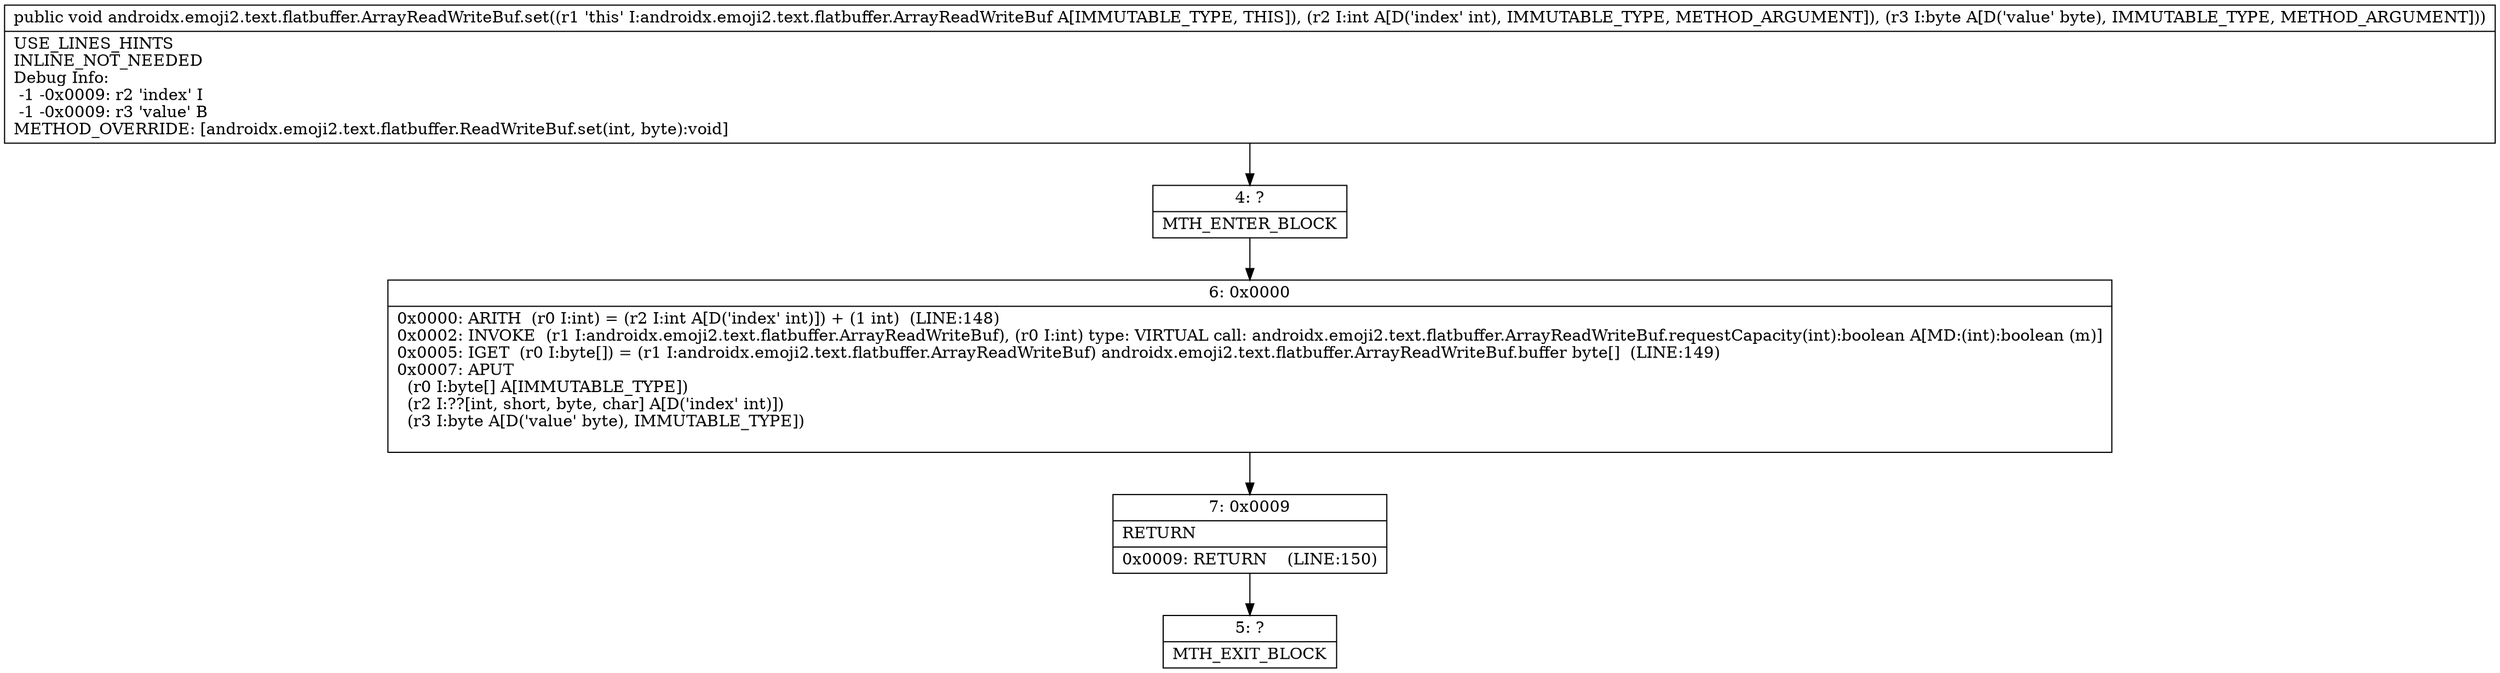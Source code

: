 digraph "CFG forandroidx.emoji2.text.flatbuffer.ArrayReadWriteBuf.set(IB)V" {
Node_4 [shape=record,label="{4\:\ ?|MTH_ENTER_BLOCK\l}"];
Node_6 [shape=record,label="{6\:\ 0x0000|0x0000: ARITH  (r0 I:int) = (r2 I:int A[D('index' int)]) + (1 int)  (LINE:148)\l0x0002: INVOKE  (r1 I:androidx.emoji2.text.flatbuffer.ArrayReadWriteBuf), (r0 I:int) type: VIRTUAL call: androidx.emoji2.text.flatbuffer.ArrayReadWriteBuf.requestCapacity(int):boolean A[MD:(int):boolean (m)]\l0x0005: IGET  (r0 I:byte[]) = (r1 I:androidx.emoji2.text.flatbuffer.ArrayReadWriteBuf) androidx.emoji2.text.flatbuffer.ArrayReadWriteBuf.buffer byte[]  (LINE:149)\l0x0007: APUT  \l  (r0 I:byte[] A[IMMUTABLE_TYPE])\l  (r2 I:??[int, short, byte, char] A[D('index' int)])\l  (r3 I:byte A[D('value' byte), IMMUTABLE_TYPE])\l \l}"];
Node_7 [shape=record,label="{7\:\ 0x0009|RETURN\l|0x0009: RETURN    (LINE:150)\l}"];
Node_5 [shape=record,label="{5\:\ ?|MTH_EXIT_BLOCK\l}"];
MethodNode[shape=record,label="{public void androidx.emoji2.text.flatbuffer.ArrayReadWriteBuf.set((r1 'this' I:androidx.emoji2.text.flatbuffer.ArrayReadWriteBuf A[IMMUTABLE_TYPE, THIS]), (r2 I:int A[D('index' int), IMMUTABLE_TYPE, METHOD_ARGUMENT]), (r3 I:byte A[D('value' byte), IMMUTABLE_TYPE, METHOD_ARGUMENT]))  | USE_LINES_HINTS\lINLINE_NOT_NEEDED\lDebug Info:\l  \-1 \-0x0009: r2 'index' I\l  \-1 \-0x0009: r3 'value' B\lMETHOD_OVERRIDE: [androidx.emoji2.text.flatbuffer.ReadWriteBuf.set(int, byte):void]\l}"];
MethodNode -> Node_4;Node_4 -> Node_6;
Node_6 -> Node_7;
Node_7 -> Node_5;
}

